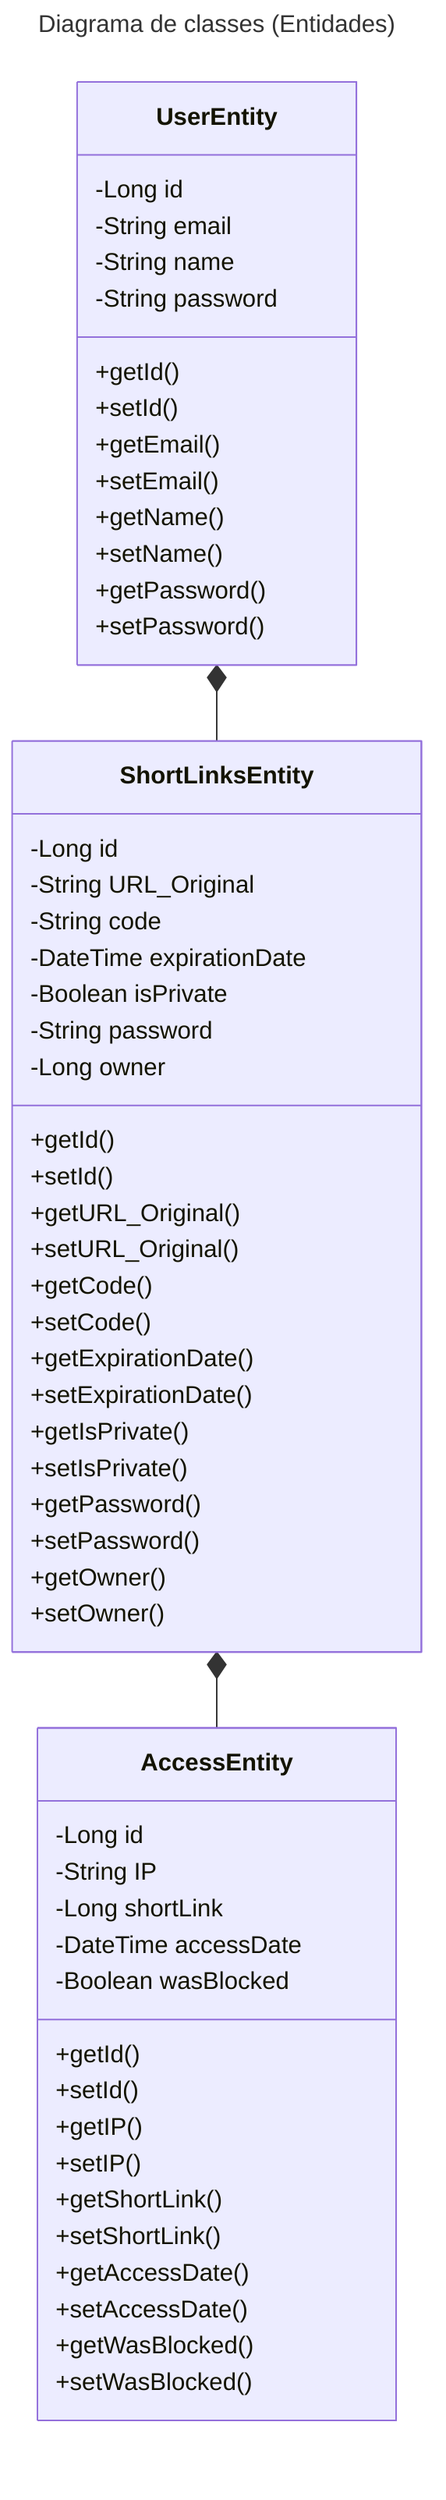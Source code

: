 ---
title: Diagrama de classes (Entidades)
---
classDiagram
    UserEntity *-- ShortLinksEntity
    ShortLinksEntity *-- AccessEntity

    class UserEntity{
        -Long   id
        -String email
        -String name
        -String password
        
        +getId()
        +setId()
        +getEmail()
        +setEmail()
        +getName()
        +setName()
        +getPassword()
        +setPassword()
    }

    class ShortLinksEntity{
        -Long id
        -String URL_Original
        -String code
        -DateTime expirationDate
        -Boolean isPrivate
        -String password
        -Long owner
        
        +getId()
        +setId()
        +getURL_Original()
        +setURL_Original()
        +getCode()
        +setCode()
        +getExpirationDate()
        +setExpirationDate()
        +getIsPrivate()
        +setIsPrivate()
        +getPassword()
        +setPassword()
        +getOwner()
        +setOwner()
    }
    class AccessEntity{
        -Long id
        -String IP
        -Long shortLink
        -DateTime accessDate
        -Boolean wasBlocked
        
        +getId()
        +setId()
        +getIP()
        +setIP()
        +getShortLink()
        +setShortLink()
        +getAccessDate()
        +setAccessDate()
        +getWasBlocked()
        +setWasBlocked()
        
    }